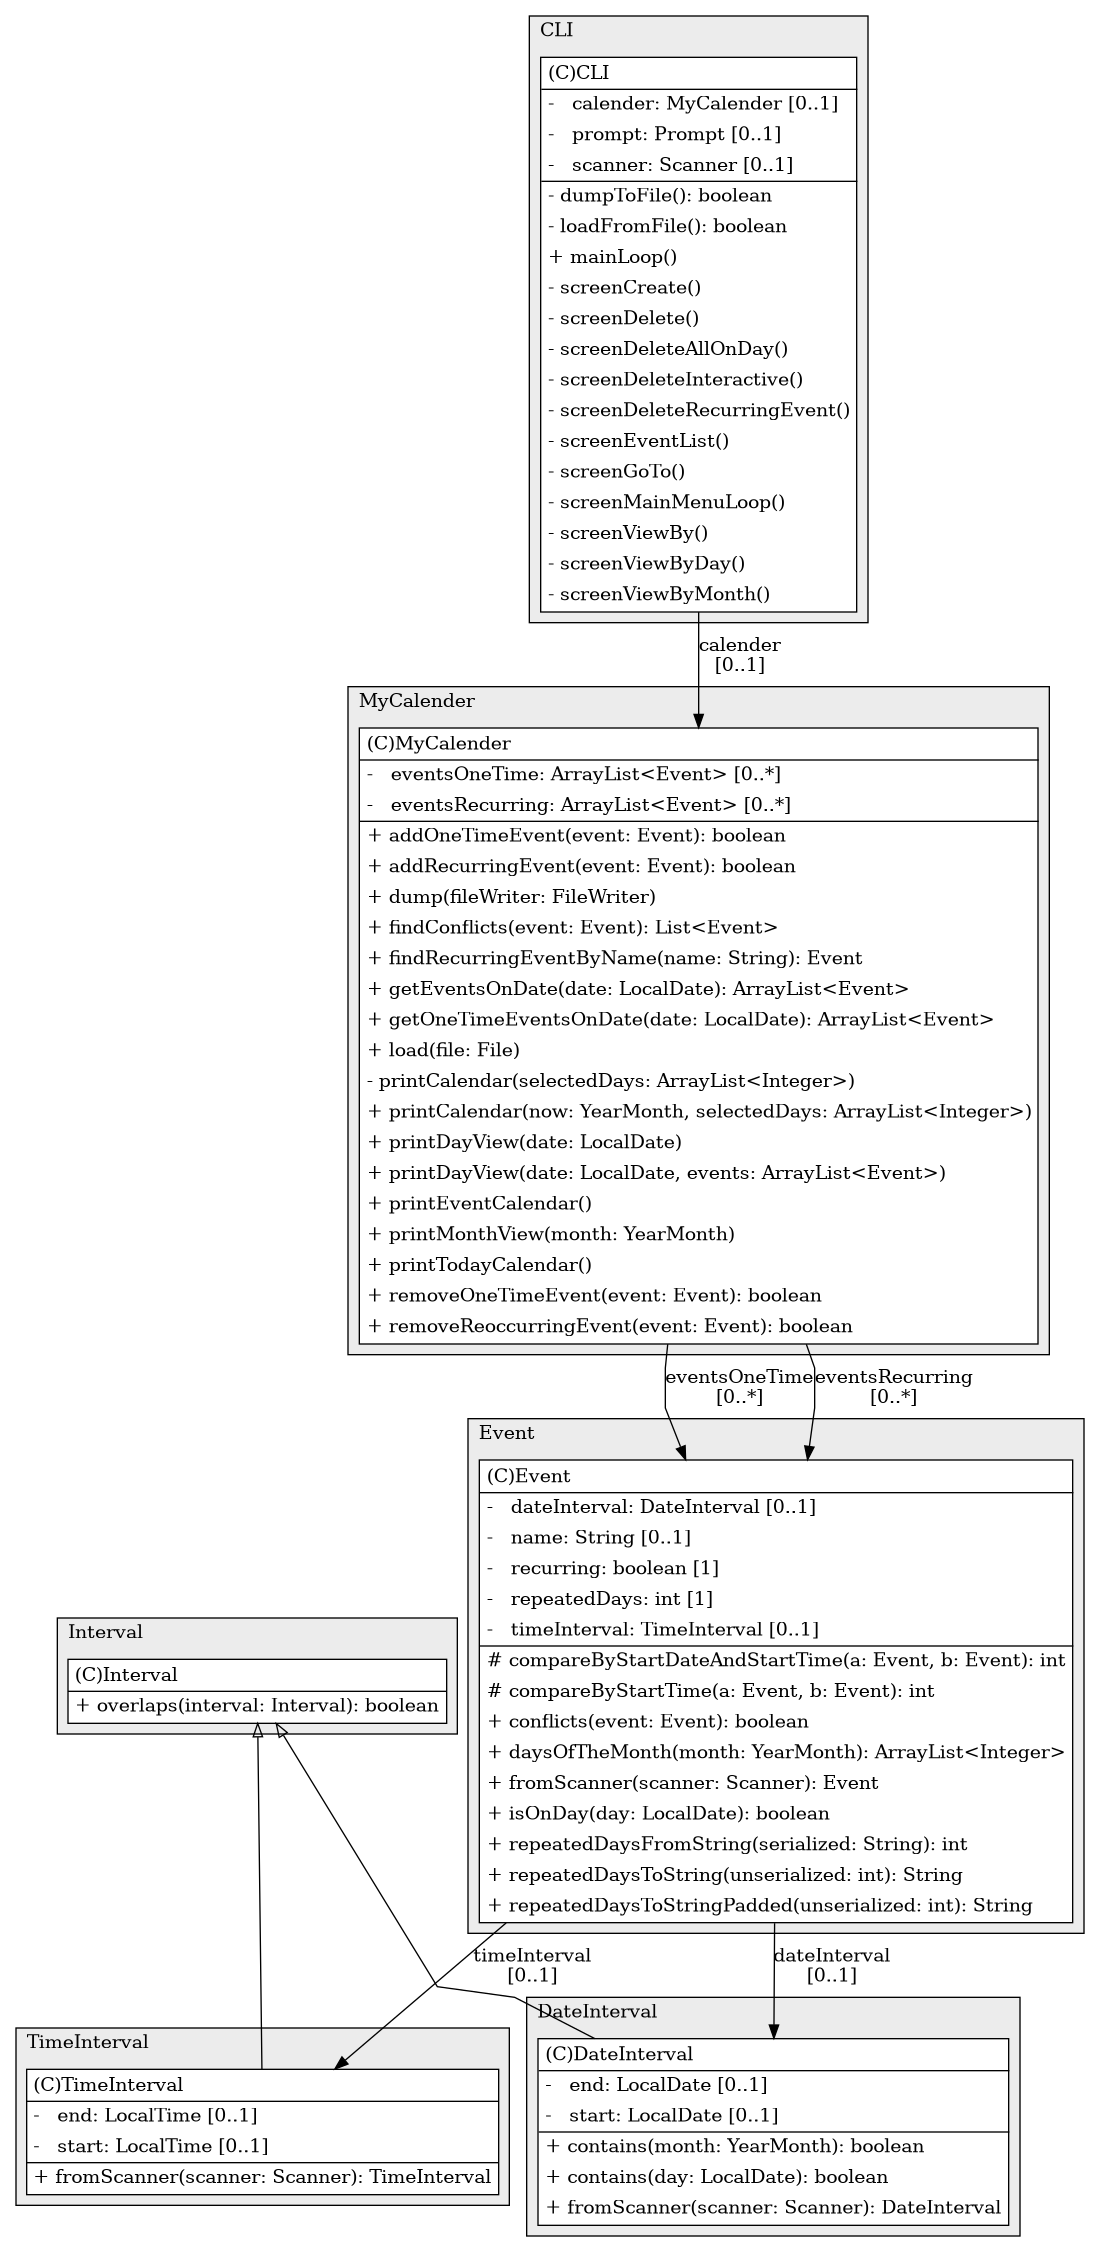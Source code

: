 @startuml

/' diagram meta data start
config=StructureConfiguration;
{
  "projectClassification": {
    "searchMode": "OpenProject", // OpenProject, AllProjects
    "includedProjects": "",
    "pathEndKeywords": "*.impl",
    "isClientPath": "",
    "isClientName": "",
    "isTestPath": "",
    "isTestName": "",
    "isMappingPath": "",
    "isMappingName": "",
    "isDataAccessPath": "",
    "isDataAccessName": "",
    "isDataStructurePath": "",
    "isDataStructureName": "",
    "isInterfaceStructuresPath": "",
    "isInterfaceStructuresName": "",
    "isEntryPointPath": "",
    "isEntryPointName": "",
    "treatFinalFieldsAsMandatory": false
  },
  "graphRestriction": {
    "classPackageExcludeFilter": "",
    "classPackageIncludeFilter": "",
    "classNameExcludeFilter": "",
    "classNameIncludeFilter": "",
    "methodNameExcludeFilter": "",
    "methodNameIncludeFilter": "",
    "removeByInheritance": "", // inheritance/annotation based filtering is done in a second step
    "removeByAnnotation": "",
    "removeByClassPackage": "", // cleanup the graph after inheritance/annotation based filtering is done
    "removeByClassName": "",
    "cutMappings": false,
    "cutEnum": true,
    "cutTests": true,
    "cutClient": true,
    "cutDataAccess": true,
    "cutInterfaceStructures": true,
    "cutDataStructures": true,
    "cutGetterAndSetter": true,
    "cutConstructors": true
  },
  "graphTraversal": {
    "forwardDepth": 3,
    "backwardDepth": 3,
    "classPackageExcludeFilter": "",
    "classPackageIncludeFilter": "",
    "classNameExcludeFilter": "",
    "classNameIncludeFilter": "",
    "methodNameExcludeFilter": "",
    "methodNameIncludeFilter": "",
    "hideMappings": false,
    "hideDataStructures": false,
    "hidePrivateMethods": true,
    "hideInterfaceCalls": true, // indirection: implementation -> interface (is hidden) -> implementation
    "onlyShowApplicationEntryPoints": false, // root node is included
    "useMethodCallsForStructureDiagram": "ForwardOnly" // ForwardOnly, BothDirections, No
  },
  "details": {
    "aggregation": "GroupByClass", // ByClass, GroupByClass, None
    "showClassGenericTypes": true,
    "showMethods": true,
    "showMethodParameterNames": true,
    "showMethodParameterTypes": true,
    "showMethodReturnType": true,
    "showPackageLevels": 2,
    "showDetailedClassStructure": true
  },
  "rootClass": "Event",
  "extensionCallbackMethod": "" // qualified.class.name#methodName - signature: public static String method(String)
}
diagram meta data end '/



digraph g {
    rankdir="TB"
    splines=polyline
    

'nodes 
subgraph cluster_1077334738 { 
   	label=TimeInterval
	labeljust=l
	fillcolor="#ececec"
	style=filled
   
   TimeInterval1077334738[
	label=<<TABLE BORDER="1" CELLBORDER="0" CELLPADDING="4" CELLSPACING="0">
<TR><TD ALIGN="LEFT" >(C)TimeInterval</TD></TR>
<HR/>
<TR><TD ALIGN="LEFT" >-   end: LocalTime [0..1]</TD></TR>
<TR><TD ALIGN="LEFT" >-   start: LocalTime [0..1]</TD></TR>
<HR/>
<TR><TD ALIGN="LEFT" >+ fromScanner(scanner: Scanner): TimeInterval</TD></TR>
</TABLE>>
	style=filled
	margin=0
	shape=plaintext
	fillcolor="#FFFFFF"
];
} 

subgraph cluster_2018976346 { 
   	label=MyCalender
	labeljust=l
	fillcolor="#ececec"
	style=filled
   
   MyCalender2018976346[
	label=<<TABLE BORDER="1" CELLBORDER="0" CELLPADDING="4" CELLSPACING="0">
<TR><TD ALIGN="LEFT" >(C)MyCalender</TD></TR>
<HR/>
<TR><TD ALIGN="LEFT" >-   eventsOneTime: ArrayList&lt;Event&gt; [0..*]</TD></TR>
<TR><TD ALIGN="LEFT" >-   eventsRecurring: ArrayList&lt;Event&gt; [0..*]</TD></TR>
<HR/>
<TR><TD ALIGN="LEFT" >+ addOneTimeEvent(event: Event): boolean</TD></TR>
<TR><TD ALIGN="LEFT" >+ addRecurringEvent(event: Event): boolean</TD></TR>
<TR><TD ALIGN="LEFT" >+ dump(fileWriter: FileWriter)</TD></TR>
<TR><TD ALIGN="LEFT" >+ findConflicts(event: Event): List&lt;Event&gt;</TD></TR>
<TR><TD ALIGN="LEFT" >+ findRecurringEventByName(name: String): Event</TD></TR>
<TR><TD ALIGN="LEFT" >+ getEventsOnDate(date: LocalDate): ArrayList&lt;Event&gt;</TD></TR>
<TR><TD ALIGN="LEFT" >+ getOneTimeEventsOnDate(date: LocalDate): ArrayList&lt;Event&gt;</TD></TR>
<TR><TD ALIGN="LEFT" >+ load(file: File)</TD></TR>
<TR><TD ALIGN="LEFT" >- printCalendar(selectedDays: ArrayList&lt;Integer&gt;)</TD></TR>
<TR><TD ALIGN="LEFT" >+ printCalendar(now: YearMonth, selectedDays: ArrayList&lt;Integer&gt;)</TD></TR>
<TR><TD ALIGN="LEFT" >+ printDayView(date: LocalDate)</TD></TR>
<TR><TD ALIGN="LEFT" >+ printDayView(date: LocalDate, events: ArrayList&lt;Event&gt;)</TD></TR>
<TR><TD ALIGN="LEFT" >+ printEventCalendar()</TD></TR>
<TR><TD ALIGN="LEFT" >+ printMonthView(month: YearMonth)</TD></TR>
<TR><TD ALIGN="LEFT" >+ printTodayCalendar()</TD></TR>
<TR><TD ALIGN="LEFT" >+ removeOneTimeEvent(event: Event): boolean</TD></TR>
<TR><TD ALIGN="LEFT" >+ removeReoccurringEvent(event: Event): boolean</TD></TR>
</TABLE>>
	style=filled
	margin=0
	shape=plaintext
	fillcolor="#FFFFFF"
];
} 

subgraph cluster_635062501 { 
   	label=Interval
	labeljust=l
	fillcolor="#ececec"
	style=filled
   
   Interval635062501[
	label=<<TABLE BORDER="1" CELLBORDER="0" CELLPADDING="4" CELLSPACING="0">
<TR><TD ALIGN="LEFT" >(C)Interval</TD></TR>
<HR/>
<TR><TD ALIGN="LEFT" >+ overlaps(interval: Interval): boolean</TD></TR>
</TABLE>>
	style=filled
	margin=0
	shape=plaintext
	fillcolor="#FFFFFF"
];
} 

subgraph cluster_66816 { 
   	label=CLI
	labeljust=l
	fillcolor="#ececec"
	style=filled
   
   CLI66816[
	label=<<TABLE BORDER="1" CELLBORDER="0" CELLPADDING="4" CELLSPACING="0">
<TR><TD ALIGN="LEFT" >(C)CLI</TD></TR>
<HR/>
<TR><TD ALIGN="LEFT" >-   calender: MyCalender [0..1]</TD></TR>
<TR><TD ALIGN="LEFT" >-   prompt: Prompt [0..1]</TD></TR>
<TR><TD ALIGN="LEFT" >-   scanner: Scanner [0..1]</TD></TR>
<HR/>
<TR><TD ALIGN="LEFT" >- dumpToFile(): boolean</TD></TR>
<TR><TD ALIGN="LEFT" >- loadFromFile(): boolean</TD></TR>
<TR><TD ALIGN="LEFT" >+ mainLoop()</TD></TR>
<TR><TD ALIGN="LEFT" >- screenCreate()</TD></TR>
<TR><TD ALIGN="LEFT" >- screenDelete()</TD></TR>
<TR><TD ALIGN="LEFT" >- screenDeleteAllOnDay()</TD></TR>
<TR><TD ALIGN="LEFT" >- screenDeleteInteractive()</TD></TR>
<TR><TD ALIGN="LEFT" >- screenDeleteRecurringEvent()</TD></TR>
<TR><TD ALIGN="LEFT" >- screenEventList()</TD></TR>
<TR><TD ALIGN="LEFT" >- screenGoTo()</TD></TR>
<TR><TD ALIGN="LEFT" >- screenMainMenuLoop()</TD></TR>
<TR><TD ALIGN="LEFT" >- screenViewBy()</TD></TR>
<TR><TD ALIGN="LEFT" >- screenViewByDay()</TD></TR>
<TR><TD ALIGN="LEFT" >- screenViewByMonth()</TD></TR>
</TABLE>>
	style=filled
	margin=0
	shape=plaintext
	fillcolor="#FFFFFF"
];
} 

subgraph cluster_67338874 { 
   	label=Event
	labeljust=l
	fillcolor="#ececec"
	style=filled
   
   Event67338874[
	label=<<TABLE BORDER="1" CELLBORDER="0" CELLPADDING="4" CELLSPACING="0">
<TR><TD ALIGN="LEFT" >(C)Event</TD></TR>
<HR/>
<TR><TD ALIGN="LEFT" >-   dateInterval: DateInterval [0..1]</TD></TR>
<TR><TD ALIGN="LEFT" >-   name: String [0..1]</TD></TR>
<TR><TD ALIGN="LEFT" >-   recurring: boolean [1]</TD></TR>
<TR><TD ALIGN="LEFT" >-   repeatedDays: int [1]</TD></TR>
<TR><TD ALIGN="LEFT" >-   timeInterval: TimeInterval [0..1]</TD></TR>
<HR/>
<TR><TD ALIGN="LEFT" ># compareByStartDateAndStartTime(a: Event, b: Event): int</TD></TR>
<TR><TD ALIGN="LEFT" ># compareByStartTime(a: Event, b: Event): int</TD></TR>
<TR><TD ALIGN="LEFT" >+ conflicts(event: Event): boolean</TD></TR>
<TR><TD ALIGN="LEFT" >+ daysOfTheMonth(month: YearMonth): ArrayList&lt;Integer&gt;</TD></TR>
<TR><TD ALIGN="LEFT" >+ fromScanner(scanner: Scanner): Event</TD></TR>
<TR><TD ALIGN="LEFT" >+ isOnDay(day: LocalDate): boolean</TD></TR>
<TR><TD ALIGN="LEFT" >+ repeatedDaysFromString(serialized: String): int</TD></TR>
<TR><TD ALIGN="LEFT" >+ repeatedDaysToString(unserialized: int): String</TD></TR>
<TR><TD ALIGN="LEFT" >+ repeatedDaysToStringPadded(unserialized: int): String</TD></TR>
</TABLE>>
	style=filled
	margin=0
	shape=plaintext
	fillcolor="#FFFFFF"
];
} 

subgraph cluster_872874317 { 
   	label=DateInterval
	labeljust=l
	fillcolor="#ececec"
	style=filled
   
   DateInterval872874317[
	label=<<TABLE BORDER="1" CELLBORDER="0" CELLPADDING="4" CELLSPACING="0">
<TR><TD ALIGN="LEFT" >(C)DateInterval</TD></TR>
<HR/>
<TR><TD ALIGN="LEFT" >-   end: LocalDate [0..1]</TD></TR>
<TR><TD ALIGN="LEFT" >-   start: LocalDate [0..1]</TD></TR>
<HR/>
<TR><TD ALIGN="LEFT" >+ contains(month: YearMonth): boolean</TD></TR>
<TR><TD ALIGN="LEFT" >+ contains(day: LocalDate): boolean</TD></TR>
<TR><TD ALIGN="LEFT" >+ fromScanner(scanner: Scanner): DateInterval</TD></TR>
</TABLE>>
	style=filled
	margin=0
	shape=plaintext
	fillcolor="#FFFFFF"
];
} 

'edges    
CLI66816 -> MyCalender2018976346[label="calender
[0..1]"];
Event67338874 -> DateInterval872874317[label="dateInterval
[0..1]"];
Event67338874 -> TimeInterval1077334738[label="timeInterval
[0..1]"];
Interval635062501 -> DateInterval872874317[arrowhead=none, arrowtail=empty, dir=both];
Interval635062501 -> TimeInterval1077334738[arrowhead=none, arrowtail=empty, dir=both];
MyCalender2018976346 -> Event67338874[label="eventsOneTime
[0..*]"];
MyCalender2018976346 -> Event67338874[label="eventsRecurring
[0..*]"];
    
}
@enduml